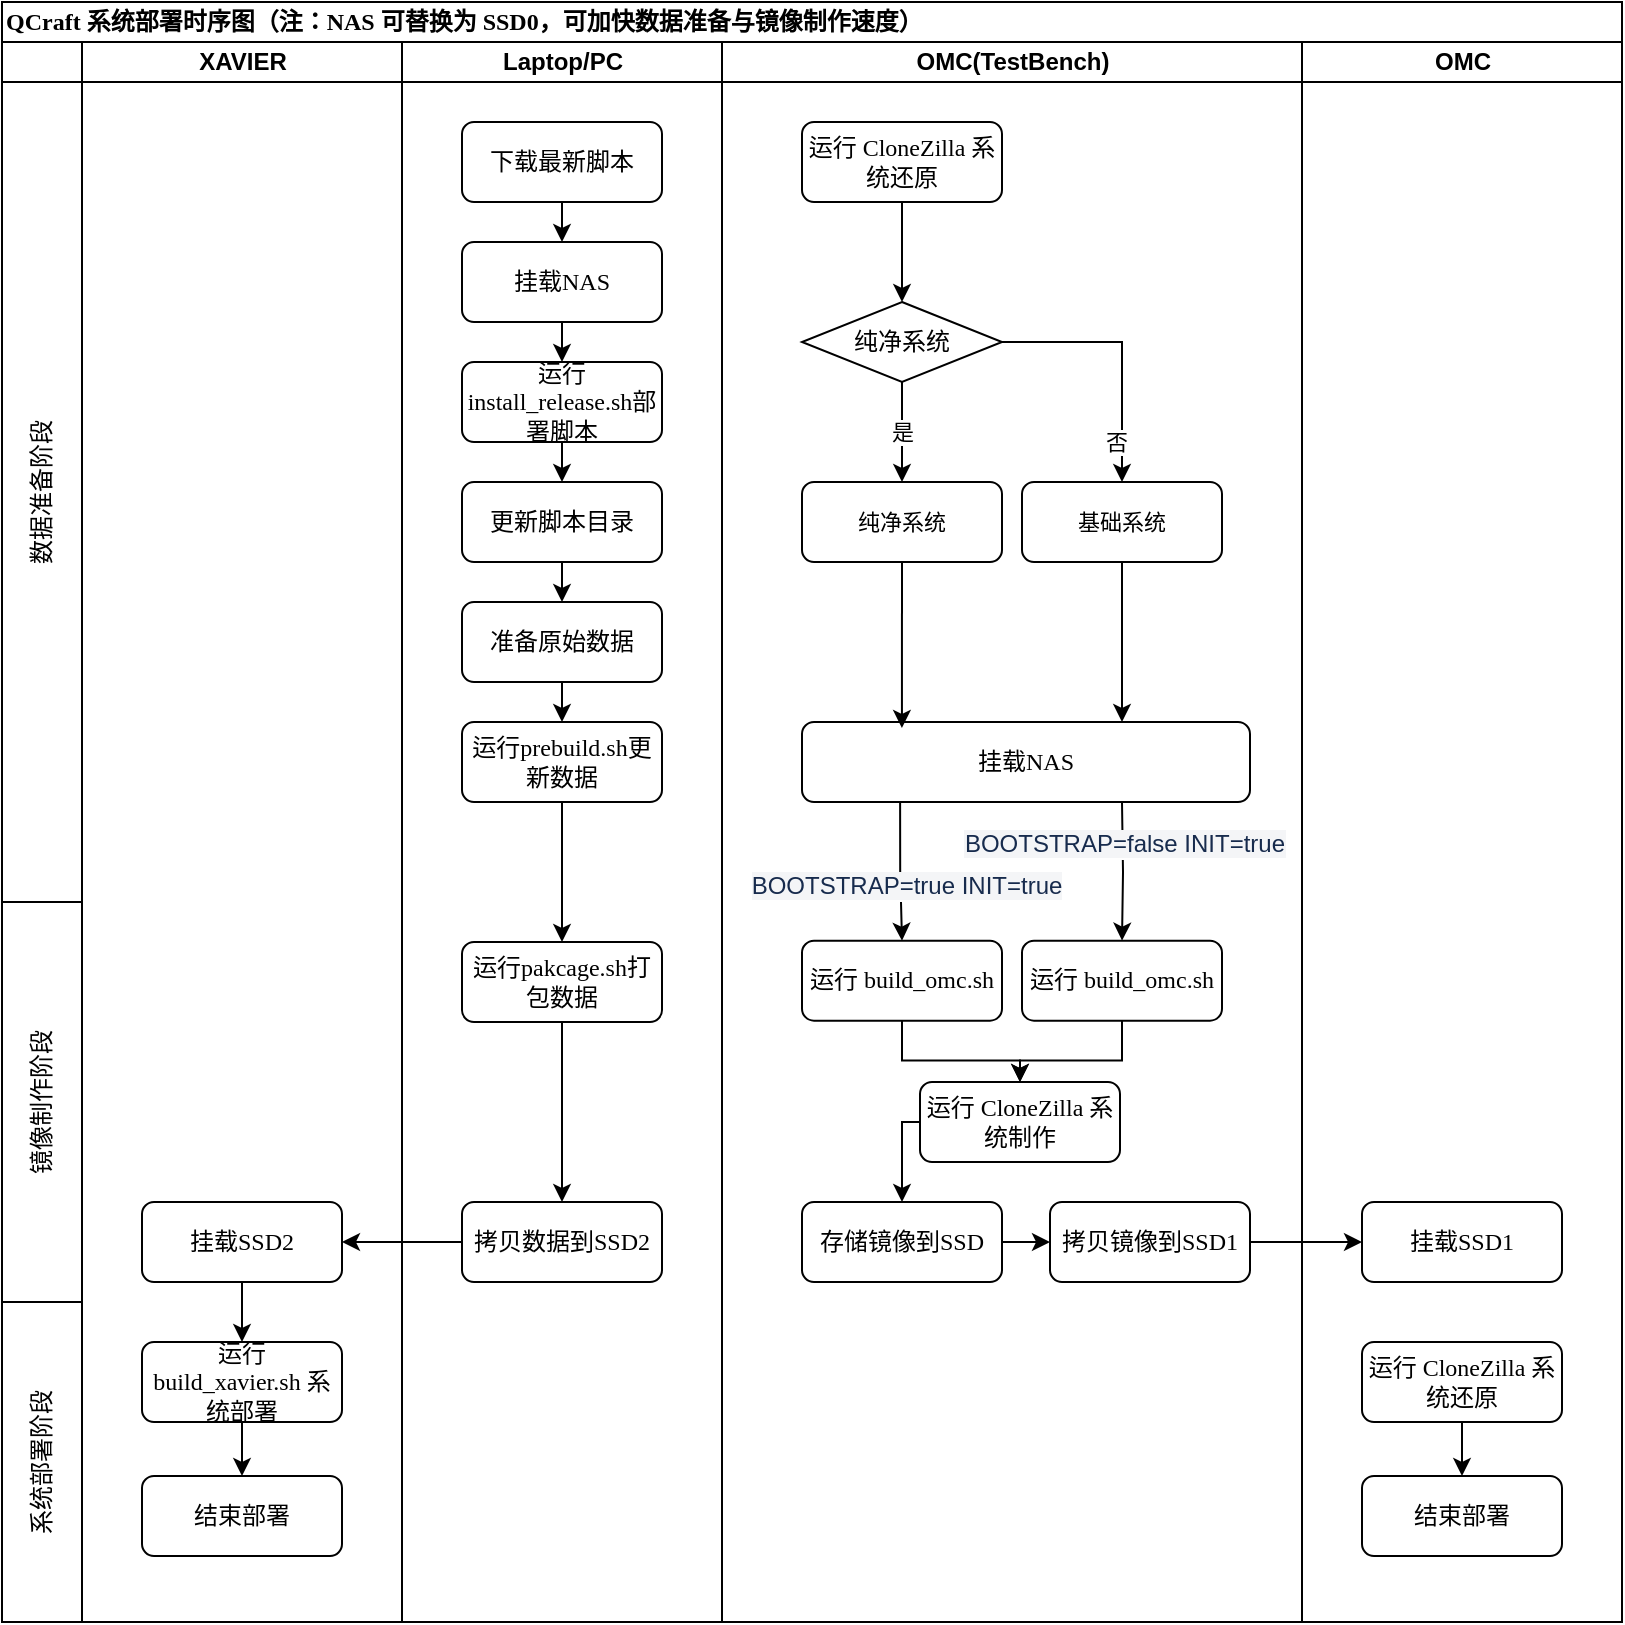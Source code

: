 <mxfile version="13.11.0" type="github">
  <diagram name="Page-1" id="74e2e168-ea6b-b213-b513-2b3c1d86103e">
    <mxGraphModel dx="1329" dy="972" grid="1" gridSize="10" guides="1" tooltips="1" connect="1" arrows="1" fold="1" page="1" pageScale="1" pageWidth="1100" pageHeight="850" background="#ffffff" math="0" shadow="0">
      <root>
        <mxCell id="0" />
        <mxCell id="1" parent="0" />
        <mxCell id="6PLmAHvb3xFuPF-B3GsO-1" value="QCraft 系统部署时序图（注：NAS 可替换为 SSD0，可加快数据准备与镜像制作速度）" style="swimlane;html=1;childLayout=stackLayout;startSize=20;rounded=0;shadow=0;labelBackgroundColor=none;strokeWidth=1;fontFamily=Verdana;fontSize=12;align=left;" vertex="1" parent="1">
          <mxGeometry x="1" y="10" width="810" height="810" as="geometry" />
        </mxCell>
        <mxCell id="6PLmAHvb3xFuPF-B3GsO-2" value="" style="swimlane;html=1;startSize=20;" vertex="1" parent="6PLmAHvb3xFuPF-B3GsO-1">
          <mxGeometry y="20" width="40" height="790" as="geometry" />
        </mxCell>
        <mxCell id="6PLmAHvb3xFuPF-B3GsO-3" value="数据准备阶段" style="whiteSpace=wrap;html=1;gradientDirection=west;fontFamily=Helvetica;horizontal=0;" vertex="1" parent="6PLmAHvb3xFuPF-B3GsO-2">
          <mxGeometry y="20" width="40" height="410" as="geometry" />
        </mxCell>
        <mxCell id="6PLmAHvb3xFuPF-B3GsO-4" value="系统部署阶段" style="whiteSpace=wrap;html=1;horizontal=0;" vertex="1" parent="6PLmAHvb3xFuPF-B3GsO-2">
          <mxGeometry y="630" width="40" height="160" as="geometry" />
        </mxCell>
        <mxCell id="6PLmAHvb3xFuPF-B3GsO-5" value="镜像制作阶段" style="whiteSpace=wrap;html=1;horizontal=0;" vertex="1" parent="6PLmAHvb3xFuPF-B3GsO-2">
          <mxGeometry y="430" width="40" height="200" as="geometry" />
        </mxCell>
        <mxCell id="6PLmAHvb3xFuPF-B3GsO-126" value="XAVIER" style="swimlane;html=1;startSize=20;" vertex="1" parent="6PLmAHvb3xFuPF-B3GsO-1">
          <mxGeometry x="40" y="20" width="160" height="790" as="geometry" />
        </mxCell>
        <mxCell id="6PLmAHvb3xFuPF-B3GsO-149" style="edgeStyle=orthogonalEdgeStyle;rounded=0;orthogonalLoop=1;jettySize=auto;html=1;exitX=0.5;exitY=1;exitDx=0;exitDy=0;entryX=0.5;entryY=0;entryDx=0;entryDy=0;" edge="1" parent="6PLmAHvb3xFuPF-B3GsO-126" source="6PLmAHvb3xFuPF-B3GsO-127" target="6PLmAHvb3xFuPF-B3GsO-147">
          <mxGeometry relative="1" as="geometry" />
        </mxCell>
        <mxCell id="6PLmAHvb3xFuPF-B3GsO-127" value="运行 build_xavier.sh 系统部署" style="rounded=1;whiteSpace=wrap;html=1;shadow=0;labelBackgroundColor=none;strokeWidth=1;fontFamily=Verdana;fontSize=12;align=center;imageHeight=24;" vertex="1" parent="6PLmAHvb3xFuPF-B3GsO-126">
          <mxGeometry x="30" y="650" width="100" height="40" as="geometry" />
        </mxCell>
        <mxCell id="6PLmAHvb3xFuPF-B3GsO-140" style="edgeStyle=orthogonalEdgeStyle;rounded=0;orthogonalLoop=1;jettySize=auto;html=1;exitX=0.5;exitY=1;exitDx=0;exitDy=0;entryX=0.5;entryY=0;entryDx=0;entryDy=0;" edge="1" parent="6PLmAHvb3xFuPF-B3GsO-126" source="6PLmAHvb3xFuPF-B3GsO-130" target="6PLmAHvb3xFuPF-B3GsO-127">
          <mxGeometry relative="1" as="geometry" />
        </mxCell>
        <mxCell id="6PLmAHvb3xFuPF-B3GsO-130" value="挂载SSD2" style="rounded=1;whiteSpace=wrap;html=1;shadow=0;labelBackgroundColor=none;strokeWidth=1;fontFamily=Verdana;fontSize=12;align=center;imageHeight=24;" vertex="1" parent="6PLmAHvb3xFuPF-B3GsO-126">
          <mxGeometry x="30" y="580" width="100" height="40" as="geometry" />
        </mxCell>
        <mxCell id="6PLmAHvb3xFuPF-B3GsO-147" value="结束部署" style="rounded=1;whiteSpace=wrap;html=1;shadow=0;labelBackgroundColor=none;strokeWidth=1;fontFamily=Verdana;fontSize=12;align=center;imageHeight=24;" vertex="1" parent="6PLmAHvb3xFuPF-B3GsO-126">
          <mxGeometry x="30" y="717" width="100" height="40" as="geometry" />
        </mxCell>
        <mxCell id="6PLmAHvb3xFuPF-B3GsO-6" value="Laptop/PC" style="swimlane;html=1;startSize=20;" vertex="1" parent="6PLmAHvb3xFuPF-B3GsO-1">
          <mxGeometry x="200" y="20" width="160" height="790" as="geometry" />
        </mxCell>
        <mxCell id="6PLmAHvb3xFuPF-B3GsO-7" style="edgeStyle=orthogonalEdgeStyle;rounded=0;orthogonalLoop=1;jettySize=auto;html=1;exitX=0.5;exitY=1;exitDx=0;exitDy=0;entryX=0.5;entryY=0;entryDx=0;entryDy=0;fontFamily=Helvetica;fontSize=14;" edge="1" parent="6PLmAHvb3xFuPF-B3GsO-6" source="6PLmAHvb3xFuPF-B3GsO-8" target="6PLmAHvb3xFuPF-B3GsO-9">
          <mxGeometry relative="1" as="geometry" />
        </mxCell>
        <mxCell id="6PLmAHvb3xFuPF-B3GsO-8" value="下载最新脚本" style="rounded=1;whiteSpace=wrap;html=1;shadow=0;labelBackgroundColor=none;strokeWidth=1;fontFamily=Verdana;fontSize=12;align=center;imageHeight=24;" vertex="1" parent="6PLmAHvb3xFuPF-B3GsO-6">
          <mxGeometry x="30" y="40" width="100" height="40" as="geometry" />
        </mxCell>
        <mxCell id="6PLmAHvb3xFuPF-B3GsO-89" style="edgeStyle=orthogonalEdgeStyle;rounded=0;orthogonalLoop=1;jettySize=auto;html=1;exitX=0.5;exitY=1;exitDx=0;exitDy=0;entryX=0.5;entryY=0;entryDx=0;entryDy=0;" edge="1" parent="6PLmAHvb3xFuPF-B3GsO-6" source="6PLmAHvb3xFuPF-B3GsO-9" target="6PLmAHvb3xFuPF-B3GsO-41">
          <mxGeometry relative="1" as="geometry" />
        </mxCell>
        <mxCell id="6PLmAHvb3xFuPF-B3GsO-9" value="挂载NAS" style="rounded=1;whiteSpace=wrap;html=1;shadow=0;labelBackgroundColor=none;strokeWidth=1;fontFamily=Verdana;fontSize=12;align=center;imageHeight=24;" vertex="1" parent="6PLmAHvb3xFuPF-B3GsO-6">
          <mxGeometry x="30" y="100" width="100" height="40" as="geometry" />
        </mxCell>
        <mxCell id="6PLmAHvb3xFuPF-B3GsO-143" style="edgeStyle=orthogonalEdgeStyle;rounded=0;orthogonalLoop=1;jettySize=auto;html=1;exitX=0.5;exitY=1;exitDx=0;exitDy=0;entryX=0.5;entryY=0;entryDx=0;entryDy=0;" edge="1" parent="6PLmAHvb3xFuPF-B3GsO-6" source="6PLmAHvb3xFuPF-B3GsO-41" target="6PLmAHvb3xFuPF-B3GsO-98">
          <mxGeometry relative="1" as="geometry" />
        </mxCell>
        <mxCell id="6PLmAHvb3xFuPF-B3GsO-41" value="运行install_release.sh部署脚本" style="rounded=1;whiteSpace=wrap;html=1;shadow=0;labelBackgroundColor=none;strokeWidth=1;fontFamily=Verdana;fontSize=12;align=center;imageHeight=24;" vertex="1" parent="6PLmAHvb3xFuPF-B3GsO-6">
          <mxGeometry x="30" y="160" width="100" height="40" as="geometry" />
        </mxCell>
        <mxCell id="6PLmAHvb3xFuPF-B3GsO-98" value="更新脚本目录" style="rounded=1;whiteSpace=wrap;html=1;shadow=0;labelBackgroundColor=none;strokeWidth=1;fontFamily=Verdana;fontSize=12;align=center;imageHeight=24;" vertex="1" parent="6PLmAHvb3xFuPF-B3GsO-6">
          <mxGeometry x="30" y="220" width="100" height="40" as="geometry" />
        </mxCell>
        <mxCell id="6PLmAHvb3xFuPF-B3GsO-42" value="准备原始数据" style="rounded=1;whiteSpace=wrap;html=1;shadow=0;labelBackgroundColor=none;strokeWidth=1;fontFamily=Verdana;fontSize=12;align=center;imageHeight=24;" vertex="1" parent="6PLmAHvb3xFuPF-B3GsO-6">
          <mxGeometry x="30" y="280" width="100" height="40" as="geometry" />
        </mxCell>
        <mxCell id="6PLmAHvb3xFuPF-B3GsO-43" value="运行prebuild.sh更新数据" style="rounded=1;whiteSpace=wrap;html=1;shadow=0;labelBackgroundColor=none;strokeWidth=1;fontFamily=Verdana;fontSize=12;align=center;imageHeight=24;" vertex="1" parent="6PLmAHvb3xFuPF-B3GsO-6">
          <mxGeometry x="30" y="340" width="100" height="40" as="geometry" />
        </mxCell>
        <mxCell id="6PLmAHvb3xFuPF-B3GsO-53" value="运行pakcage.sh打包数据" style="rounded=1;whiteSpace=wrap;html=1;shadow=0;labelBackgroundColor=none;strokeWidth=1;fontFamily=Verdana;fontSize=12;align=center;imageHeight=24;" vertex="1" parent="6PLmAHvb3xFuPF-B3GsO-6">
          <mxGeometry x="30" y="450" width="100" height="40" as="geometry" />
        </mxCell>
        <mxCell id="6PLmAHvb3xFuPF-B3GsO-52" value="拷贝数据到SSD2" style="rounded=1;whiteSpace=wrap;html=1;shadow=0;labelBackgroundColor=none;strokeWidth=1;fontFamily=Verdana;fontSize=12;align=center;imageHeight=24;" vertex="1" parent="6PLmAHvb3xFuPF-B3GsO-6">
          <mxGeometry x="30" y="580" width="100" height="40" as="geometry" />
        </mxCell>
        <mxCell id="6PLmAHvb3xFuPF-B3GsO-100" style="edgeStyle=orthogonalEdgeStyle;rounded=0;orthogonalLoop=1;jettySize=auto;html=1;exitX=0.5;exitY=1;exitDx=0;exitDy=0;entryX=0.5;entryY=0;entryDx=0;entryDy=0;" edge="1" parent="6PLmAHvb3xFuPF-B3GsO-6" source="6PLmAHvb3xFuPF-B3GsO-98" target="6PLmAHvb3xFuPF-B3GsO-42">
          <mxGeometry relative="1" as="geometry" />
        </mxCell>
        <mxCell id="6PLmAHvb3xFuPF-B3GsO-101" style="edgeStyle=orthogonalEdgeStyle;rounded=0;orthogonalLoop=1;jettySize=auto;html=1;exitX=0.5;exitY=1;exitDx=0;exitDy=0;entryX=0.5;entryY=0;entryDx=0;entryDy=0;" edge="1" parent="6PLmAHvb3xFuPF-B3GsO-6" source="6PLmAHvb3xFuPF-B3GsO-42" target="6PLmAHvb3xFuPF-B3GsO-43">
          <mxGeometry relative="1" as="geometry" />
        </mxCell>
        <mxCell id="6PLmAHvb3xFuPF-B3GsO-118" style="edgeStyle=orthogonalEdgeStyle;rounded=0;orthogonalLoop=1;jettySize=auto;html=1;exitX=0.5;exitY=1;exitDx=0;exitDy=0;" edge="1" parent="6PLmAHvb3xFuPF-B3GsO-6" source="6PLmAHvb3xFuPF-B3GsO-43" target="6PLmAHvb3xFuPF-B3GsO-53">
          <mxGeometry relative="1" as="geometry" />
        </mxCell>
        <mxCell id="6PLmAHvb3xFuPF-B3GsO-137" style="edgeStyle=orthogonalEdgeStyle;rounded=0;orthogonalLoop=1;jettySize=auto;html=1;exitX=0.5;exitY=1;exitDx=0;exitDy=0;entryX=0.5;entryY=0;entryDx=0;entryDy=0;" edge="1" parent="6PLmAHvb3xFuPF-B3GsO-6" source="6PLmAHvb3xFuPF-B3GsO-53" target="6PLmAHvb3xFuPF-B3GsO-52">
          <mxGeometry relative="1" as="geometry" />
        </mxCell>
        <mxCell id="6PLmAHvb3xFuPF-B3GsO-21" value="OMC(TestBench)" style="swimlane;html=1;startSize=20;" vertex="1" parent="6PLmAHvb3xFuPF-B3GsO-1">
          <mxGeometry x="360" y="20" width="290" height="790" as="geometry" />
        </mxCell>
        <mxCell id="6PLmAHvb3xFuPF-B3GsO-104" style="edgeStyle=orthogonalEdgeStyle;rounded=0;orthogonalLoop=1;jettySize=auto;html=1;exitX=0.5;exitY=1;exitDx=0;exitDy=0;entryX=0.5;entryY=0;entryDx=0;entryDy=0;" edge="1" parent="6PLmAHvb3xFuPF-B3GsO-21" source="6PLmAHvb3xFuPF-B3GsO-51" target="6PLmAHvb3xFuPF-B3GsO-103">
          <mxGeometry relative="1" as="geometry" />
        </mxCell>
        <mxCell id="6PLmAHvb3xFuPF-B3GsO-51" value="运行 CloneZilla 系统还原" style="rounded=1;whiteSpace=wrap;html=1;shadow=0;labelBackgroundColor=none;strokeWidth=1;fontFamily=Verdana;fontSize=12;align=center;imageHeight=24;" vertex="1" parent="6PLmAHvb3xFuPF-B3GsO-21">
          <mxGeometry x="40" y="40" width="100" height="40" as="geometry" />
        </mxCell>
        <mxCell id="6PLmAHvb3xFuPF-B3GsO-110" style="edgeStyle=orthogonalEdgeStyle;rounded=0;orthogonalLoop=1;jettySize=auto;html=1;exitX=0.219;exitY=0.971;exitDx=0;exitDy=0;entryX=0.5;entryY=0;entryDx=0;entryDy=0;exitPerimeter=0;" edge="1" parent="6PLmAHvb3xFuPF-B3GsO-21" source="6PLmAHvb3xFuPF-B3GsO-112" target="6PLmAHvb3xFuPF-B3GsO-84">
          <mxGeometry relative="1" as="geometry" />
        </mxCell>
        <mxCell id="6PLmAHvb3xFuPF-B3GsO-111" value="&lt;span style=&quot;color: rgb(23 , 43 , 77) ; font-size: 12px ; text-align: left ; background-color: rgb(244 , 245 , 247)&quot;&gt;BOOTSTRAP=true INIT=true&lt;/span&gt;" style="edgeLabel;html=1;align=center;verticalAlign=middle;resizable=0;points=[];" vertex="1" connectable="0" parent="6PLmAHvb3xFuPF-B3GsO-110">
          <mxGeometry x="0.227" y="2" relative="1" as="geometry">
            <mxPoint as="offset" />
          </mxGeometry>
        </mxCell>
        <mxCell id="6PLmAHvb3xFuPF-B3GsO-44" value="&lt;span style=&quot;font-family: &amp;#34;helvetica&amp;#34; ; font-size: 11px ; background-color: rgb(255 , 255 , 255)&quot;&gt;纯净系统&lt;/span&gt;" style="rounded=1;whiteSpace=wrap;html=1;shadow=0;labelBackgroundColor=none;strokeWidth=1;fontFamily=Verdana;fontSize=12;align=center;imageHeight=24;" vertex="1" parent="6PLmAHvb3xFuPF-B3GsO-21">
          <mxGeometry x="40" y="220" width="100" height="40" as="geometry" />
        </mxCell>
        <mxCell id="6PLmAHvb3xFuPF-B3GsO-103" value="纯净系统" style="rhombus;whiteSpace=wrap;html=1;rounded=0;shadow=0;labelBackgroundColor=none;strokeWidth=1;fontFamily=Verdana;fontSize=12;align=center;" vertex="1" parent="6PLmAHvb3xFuPF-B3GsO-21">
          <mxGeometry x="40" y="130" width="100" height="40" as="geometry" />
        </mxCell>
        <mxCell id="6PLmAHvb3xFuPF-B3GsO-106" style="edgeStyle=orthogonalEdgeStyle;rounded=0;orthogonalLoop=1;jettySize=auto;html=1;exitX=0.5;exitY=1;exitDx=0;exitDy=0;entryX=0.5;entryY=0;entryDx=0;entryDy=0;" edge="1" parent="6PLmAHvb3xFuPF-B3GsO-21" source="6PLmAHvb3xFuPF-B3GsO-103" target="6PLmAHvb3xFuPF-B3GsO-44">
          <mxGeometry relative="1" as="geometry">
            <mxPoint x="50.167" y="195" as="targetPoint" />
          </mxGeometry>
        </mxCell>
        <mxCell id="6PLmAHvb3xFuPF-B3GsO-108" value="是" style="edgeLabel;html=1;align=center;verticalAlign=middle;resizable=0;points=[];" vertex="1" connectable="0" parent="6PLmAHvb3xFuPF-B3GsO-106">
          <mxGeometry x="-0.258" y="-1" relative="1" as="geometry">
            <mxPoint x="1" y="6.67" as="offset" />
          </mxGeometry>
        </mxCell>
        <mxCell id="6PLmAHvb3xFuPF-B3GsO-117" style="edgeStyle=orthogonalEdgeStyle;rounded=0;orthogonalLoop=1;jettySize=auto;html=1;exitX=0.5;exitY=1;exitDx=0;exitDy=0;entryX=0.5;entryY=0;entryDx=0;entryDy=0;" edge="1" parent="6PLmAHvb3xFuPF-B3GsO-21" source="6PLmAHvb3xFuPF-B3GsO-10" target="6PLmAHvb3xFuPF-B3GsO-83">
          <mxGeometry relative="1" as="geometry" />
        </mxCell>
        <mxCell id="6PLmAHvb3xFuPF-B3GsO-10" value="运行 build_omc.sh" style="rounded=1;whiteSpace=wrap;html=1;shadow=0;labelBackgroundColor=none;strokeWidth=1;fontFamily=Verdana;fontSize=12;align=center;imageHeight=24;" vertex="1" parent="6PLmAHvb3xFuPF-B3GsO-21">
          <mxGeometry x="150" y="449.33" width="100" height="40" as="geometry" />
        </mxCell>
        <mxCell id="6PLmAHvb3xFuPF-B3GsO-123" style="edgeStyle=orthogonalEdgeStyle;rounded=0;orthogonalLoop=1;jettySize=auto;html=1;exitX=0.5;exitY=1;exitDx=0;exitDy=0;" edge="1" parent="6PLmAHvb3xFuPF-B3GsO-21" source="6PLmAHvb3xFuPF-B3GsO-109">
          <mxGeometry relative="1" as="geometry">
            <mxPoint x="200" y="340" as="targetPoint" />
          </mxGeometry>
        </mxCell>
        <mxCell id="6PLmAHvb3xFuPF-B3GsO-109" value="&lt;span style=&quot;font-family: &amp;#34;helvetica&amp;#34; ; font-size: 11px ; background-color: rgb(255 , 255 , 255)&quot;&gt;基础系统&lt;/span&gt;" style="rounded=1;whiteSpace=wrap;html=1;shadow=0;labelBackgroundColor=none;strokeWidth=1;fontFamily=Verdana;fontSize=12;align=center;imageHeight=24;" vertex="1" parent="6PLmAHvb3xFuPF-B3GsO-21">
          <mxGeometry x="150" y="220" width="100" height="40" as="geometry" />
        </mxCell>
        <mxCell id="6PLmAHvb3xFuPF-B3GsO-105" style="edgeStyle=orthogonalEdgeStyle;rounded=0;orthogonalLoop=1;jettySize=auto;html=1;exitX=1;exitY=0.5;exitDx=0;exitDy=0;" edge="1" parent="6PLmAHvb3xFuPF-B3GsO-21" source="6PLmAHvb3xFuPF-B3GsO-103" target="6PLmAHvb3xFuPF-B3GsO-109">
          <mxGeometry relative="1" as="geometry" />
        </mxCell>
        <mxCell id="6PLmAHvb3xFuPF-B3GsO-107" value="否" style="edgeLabel;html=1;align=center;verticalAlign=middle;resizable=0;points=[];" vertex="1" connectable="0" parent="6PLmAHvb3xFuPF-B3GsO-105">
          <mxGeometry x="-0.357" y="-2" relative="1" as="geometry">
            <mxPoint x="15" y="48" as="offset" />
          </mxGeometry>
        </mxCell>
        <mxCell id="6PLmAHvb3xFuPF-B3GsO-48" style="edgeStyle=orthogonalEdgeStyle;rounded=0;orthogonalLoop=1;jettySize=auto;html=1;exitX=0.5;exitY=1;exitDx=0;exitDy=0;entryX=0.5;entryY=0;entryDx=0;entryDy=0;" edge="1" parent="6PLmAHvb3xFuPF-B3GsO-21" target="6PLmAHvb3xFuPF-B3GsO-10">
          <mxGeometry relative="1" as="geometry">
            <mxPoint x="200" y="380" as="sourcePoint" />
          </mxGeometry>
        </mxCell>
        <mxCell id="6PLmAHvb3xFuPF-B3GsO-49" value="&lt;span style=&quot;color: rgb(23 , 43 , 77) ; font-family: , &amp;#34;sf mono&amp;#34; , &amp;#34;segoe ui mono&amp;#34; , &amp;#34;roboto mono&amp;#34; , &amp;#34;ubuntu mono&amp;#34; , &amp;#34;menlo&amp;#34; , &amp;#34;consolas&amp;#34; , &amp;#34;courier&amp;#34; , monospace ; font-size: 12px ; text-align: left ; background-color: rgb(244 , 245 , 247)&quot;&gt;BOOTSTRAP=false INIT=true&lt;/span&gt;" style="edgeLabel;html=1;align=center;verticalAlign=middle;resizable=0;points=[];" vertex="1" connectable="0" parent="6PLmAHvb3xFuPF-B3GsO-48">
          <mxGeometry x="-0.224" y="1" relative="1" as="geometry">
            <mxPoint x="-1" y="-6.67" as="offset" />
          </mxGeometry>
        </mxCell>
        <mxCell id="6PLmAHvb3xFuPF-B3GsO-116" style="edgeStyle=orthogonalEdgeStyle;rounded=0;orthogonalLoop=1;jettySize=auto;html=1;exitX=0.5;exitY=1;exitDx=0;exitDy=0;entryX=0.5;entryY=0;entryDx=0;entryDy=0;" edge="1" parent="6PLmAHvb3xFuPF-B3GsO-21" source="6PLmAHvb3xFuPF-B3GsO-84" target="6PLmAHvb3xFuPF-B3GsO-83">
          <mxGeometry relative="1" as="geometry" />
        </mxCell>
        <mxCell id="6PLmAHvb3xFuPF-B3GsO-84" value="运行 build_omc.sh" style="rounded=1;whiteSpace=wrap;html=1;shadow=0;labelBackgroundColor=none;strokeWidth=1;fontFamily=Verdana;fontSize=12;align=center;imageHeight=24;" vertex="1" parent="6PLmAHvb3xFuPF-B3GsO-21">
          <mxGeometry x="40" y="449.33" width="100" height="40" as="geometry" />
        </mxCell>
        <mxCell id="6PLmAHvb3xFuPF-B3GsO-152" style="edgeStyle=orthogonalEdgeStyle;rounded=0;orthogonalLoop=1;jettySize=auto;html=1;exitX=0;exitY=0.5;exitDx=0;exitDy=0;entryX=0.5;entryY=0;entryDx=0;entryDy=0;" edge="1" parent="6PLmAHvb3xFuPF-B3GsO-21" source="6PLmAHvb3xFuPF-B3GsO-83" target="6PLmAHvb3xFuPF-B3GsO-124">
          <mxGeometry relative="1" as="geometry">
            <Array as="points">
              <mxPoint x="90" y="540" />
            </Array>
          </mxGeometry>
        </mxCell>
        <mxCell id="6PLmAHvb3xFuPF-B3GsO-83" value="运行 CloneZilla 系统制作" style="rounded=1;whiteSpace=wrap;html=1;shadow=0;labelBackgroundColor=none;strokeWidth=1;fontFamily=Verdana;fontSize=12;align=center;imageHeight=24;" vertex="1" parent="6PLmAHvb3xFuPF-B3GsO-21">
          <mxGeometry x="99" y="520" width="100" height="40" as="geometry" />
        </mxCell>
        <mxCell id="6PLmAHvb3xFuPF-B3GsO-112" value="挂载NAS" style="rounded=1;whiteSpace=wrap;html=1;shadow=0;labelBackgroundColor=none;strokeWidth=1;fontFamily=Verdana;fontSize=12;align=center;imageHeight=24;" vertex="1" parent="6PLmAHvb3xFuPF-B3GsO-21">
          <mxGeometry x="40" y="340" width="224" height="40" as="geometry" />
        </mxCell>
        <mxCell id="6PLmAHvb3xFuPF-B3GsO-113" style="edgeStyle=orthogonalEdgeStyle;rounded=0;orthogonalLoop=1;jettySize=auto;html=1;exitX=0.5;exitY=1;exitDx=0;exitDy=0;entryX=0.223;entryY=0.075;entryDx=0;entryDy=0;entryPerimeter=0;" edge="1" parent="6PLmAHvb3xFuPF-B3GsO-21" source="6PLmAHvb3xFuPF-B3GsO-44" target="6PLmAHvb3xFuPF-B3GsO-112">
          <mxGeometry relative="1" as="geometry">
            <mxPoint x="680.0" y="285" as="sourcePoint" />
            <mxPoint x="680.0" y="418.33" as="targetPoint" />
          </mxGeometry>
        </mxCell>
        <mxCell id="6PLmAHvb3xFuPF-B3GsO-124" value="存储镜像到SSD" style="rounded=1;whiteSpace=wrap;html=1;shadow=0;labelBackgroundColor=none;strokeWidth=1;fontFamily=Verdana;fontSize=12;align=center;imageHeight=24;" vertex="1" parent="6PLmAHvb3xFuPF-B3GsO-21">
          <mxGeometry x="40" y="580" width="100" height="40" as="geometry" />
        </mxCell>
        <mxCell id="6PLmAHvb3xFuPF-B3GsO-128" value="拷贝镜像到SSD1" style="rounded=1;whiteSpace=wrap;html=1;shadow=0;labelBackgroundColor=none;strokeWidth=1;fontFamily=Verdana;fontSize=12;align=center;imageHeight=24;" vertex="1" parent="6PLmAHvb3xFuPF-B3GsO-21">
          <mxGeometry x="164" y="580" width="100" height="40" as="geometry" />
        </mxCell>
        <mxCell id="6PLmAHvb3xFuPF-B3GsO-129" style="edgeStyle=orthogonalEdgeStyle;rounded=0;orthogonalLoop=1;jettySize=auto;html=1;exitX=1;exitY=0.5;exitDx=0;exitDy=0;entryX=0;entryY=0.5;entryDx=0;entryDy=0;" edge="1" parent="6PLmAHvb3xFuPF-B3GsO-21" source="6PLmAHvb3xFuPF-B3GsO-124" target="6PLmAHvb3xFuPF-B3GsO-128">
          <mxGeometry relative="1" as="geometry" />
        </mxCell>
        <mxCell id="6PLmAHvb3xFuPF-B3GsO-29" value="OMC" style="swimlane;html=1;startSize=20;" vertex="1" parent="6PLmAHvb3xFuPF-B3GsO-1">
          <mxGeometry x="650" y="20" width="160" height="790" as="geometry" />
        </mxCell>
        <mxCell id="6PLmAHvb3xFuPF-B3GsO-150" style="edgeStyle=orthogonalEdgeStyle;rounded=0;orthogonalLoop=1;jettySize=auto;html=1;exitX=0.5;exitY=1;exitDx=0;exitDy=0;entryX=0.5;entryY=0;entryDx=0;entryDy=0;" edge="1" parent="6PLmAHvb3xFuPF-B3GsO-29" source="6PLmAHvb3xFuPF-B3GsO-23" target="6PLmAHvb3xFuPF-B3GsO-148">
          <mxGeometry relative="1" as="geometry" />
        </mxCell>
        <mxCell id="6PLmAHvb3xFuPF-B3GsO-23" value="运行 CloneZilla 系统还原" style="rounded=1;whiteSpace=wrap;html=1;shadow=0;labelBackgroundColor=none;strokeWidth=1;fontFamily=Verdana;fontSize=12;align=center;imageHeight=24;" vertex="1" parent="6PLmAHvb3xFuPF-B3GsO-29">
          <mxGeometry x="30" y="650" width="100" height="40" as="geometry" />
        </mxCell>
        <mxCell id="6PLmAHvb3xFuPF-B3GsO-148" value="结束部署" style="rounded=1;whiteSpace=wrap;html=1;shadow=0;labelBackgroundColor=none;strokeWidth=1;fontFamily=Verdana;fontSize=12;align=center;imageHeight=24;" vertex="1" parent="6PLmAHvb3xFuPF-B3GsO-29">
          <mxGeometry x="30" y="717" width="100" height="40" as="geometry" />
        </mxCell>
        <mxCell id="6PLmAHvb3xFuPF-B3GsO-153" value="挂载SSD1" style="rounded=1;whiteSpace=wrap;html=1;shadow=0;labelBackgroundColor=none;strokeWidth=1;fontFamily=Verdana;fontSize=12;align=center;imageHeight=24;" vertex="1" parent="6PLmAHvb3xFuPF-B3GsO-29">
          <mxGeometry x="30" y="580" width="100" height="40" as="geometry" />
        </mxCell>
        <mxCell id="6PLmAHvb3xFuPF-B3GsO-146" style="edgeStyle=orthogonalEdgeStyle;rounded=0;orthogonalLoop=1;jettySize=auto;html=1;exitX=0;exitY=0.5;exitDx=0;exitDy=0;entryX=1;entryY=0.5;entryDx=0;entryDy=0;" edge="1" parent="6PLmAHvb3xFuPF-B3GsO-1" source="6PLmAHvb3xFuPF-B3GsO-52" target="6PLmAHvb3xFuPF-B3GsO-130">
          <mxGeometry relative="1" as="geometry" />
        </mxCell>
        <mxCell id="6PLmAHvb3xFuPF-B3GsO-154" style="edgeStyle=orthogonalEdgeStyle;rounded=0;orthogonalLoop=1;jettySize=auto;html=1;exitX=1;exitY=0.5;exitDx=0;exitDy=0;" edge="1" parent="6PLmAHvb3xFuPF-B3GsO-1" source="6PLmAHvb3xFuPF-B3GsO-128" target="6PLmAHvb3xFuPF-B3GsO-153">
          <mxGeometry relative="1" as="geometry" />
        </mxCell>
      </root>
    </mxGraphModel>
  </diagram>
</mxfile>
